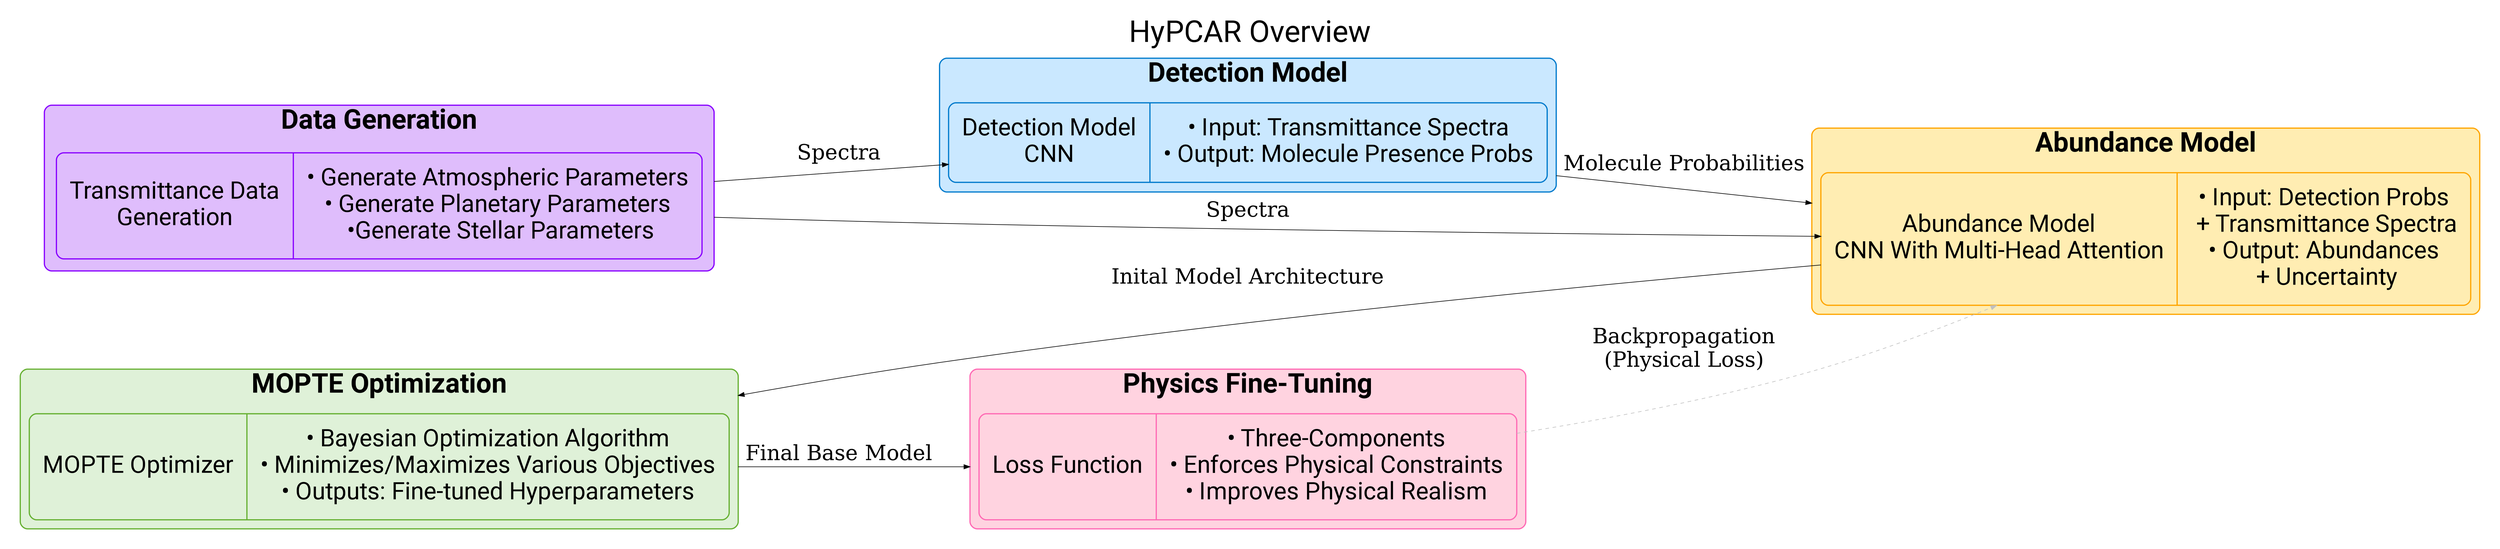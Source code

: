 digraph projectOverview {
    graph[
        rankdir=LR,
        label="HyPCAR Overview",
        labelloc=t,
        fontsize=50,
        margin=0.3,
        nodesep=0.75,
        ranksep=0.75,
        splines=true,
        compound=true,
        fontname="roboto"
    ];

    node[
        shape=box,
        style="rounded,filled",
        fontname="roboto",
        fontsize=16,
        penwidth=2,
        margin=0.3
    ];


    subgraph cluster_dataGeneration {
        label=<<B>Data Generation</B>>;
        fontsize=45;
        style="rounded,filled";
        fillcolor="#dfbdfc";
        color="#8800ff";
        margin=20;
        penwidth=2;

        DG4[
           
            shape=record,
            label="{Transmittance Data\nGeneration|• Generate Atmospheric Parameters\n• Generate Planetary Parameters\n •Generate Stellar Parameters}",
            fontsize=40,
            fillcolor="#dfbdfc",
            color="#8800ff",
            penwidth=2
           
           
        ];


    }

    subgraph cluster_detection{
        label=<<B>Detection Model</B>>
        fontsize=45;
        penwidth=2;
        style="rounded,filled";
        fillcolor="#CAE8FF";
        color="#007ACC";
        margin=15;
        DM1[
            shape=record,
            label="{Detection Model\nCNN|• Input: Transmittance Spectra\n• Output: Molecule Presence Probs}",
            fontsize=40,
            fillcolor="#CAE8FF",
            color="#007ACC",
            penwidth=2
        ];
    }


    subgraph cluster_abundance{
        label=<<B>Abundance Model</B>>
        fontsize=45;
        penwidth=2;
        style="rounded,filled";
        fillcolor="#FFEDB2";
        color="#FFA500";
        margin=15;
        AM1[
            shape=record,
            label="{Abundance Model\nCNN With Multi-Head Attention|• Input: Detection Probs\n   + Transmittance Spectra\n• Output: Abundances\n   + Uncertainty}",
            fontsize=40,
            fillcolor="#FFEDB2",
            color="#FFA500",
            penwidth=2
        ];    
    }


   

    subgraph cluster_mopte {
        label=<<B>MOPTE Optimization</B>>;
        fontsize=45;
        penwidth=2;
        style="rounded,filled";
        fillcolor="#DFF1D8";
        color="#66B032";
        margin=15;

        MO1[
            shape=record,
            label="{MOPTE Optimizer|• Bayesian Optimization Algorithm\n• Minimizes/Maximizes Various Objectives\n• Outputs: Fine-tuned Hyperparameters}",
            fontsize=40,
            fillcolor="#DFF1D8",
            color="#66B032",
            penwidth=2
        ];
    }


    subgraph cluster_physics {
        label=<<B>Physics Fine-Tuning</B>>;
        fontsize=45;
        penwidth=2;
        style="rounded,filled";
        fillcolor="#FFD3E0";
        color="#FF69B4";
        margin=15;

        PF1[
            shape=record,
            label="{Loss Function|• Three-Components\n• Enforces Physical Constraints\n• Improves Physical Realism}",
            fontsize=40,
            fillcolor="#FFD3E0",
            color="#FF69B4",
            penwidth=2
        ];
    }
   
   
    DG4->DM1 [ltail=cluster_dataGeneration,  label="Spectra", fontsize=35];
    DG4->AM1 [ltail=cluster_dataGeneration, label="Spectra", fontsize=35];
    
    
    DM1->AM1 [ltail=cluster_detection lhead=cluster_abundance label="Molecule Probabilities", fontsize=35];
    AM1->MO1 [lhead=cluster_mopte, label="Inital Model Architecture", fontsize=35 constraint=false, labeldistance=5];
    MO1->PF1 [ltail=cluster_mopte, lhead=cluster_physics, label="Final Base Model", fontsize=35];
    PF1->AM1 [style=dashed, color=gray, label="Backpropagation\n(Physical Loss)", fontsize=35];
    // { rank=same;DM1;AM1;ltail=cluster_detection;lhead=cluster_abundance }

}
#dot -Tpng -gDPI=1000 MethodoloyOverview.dot -o hypcarOverview.png